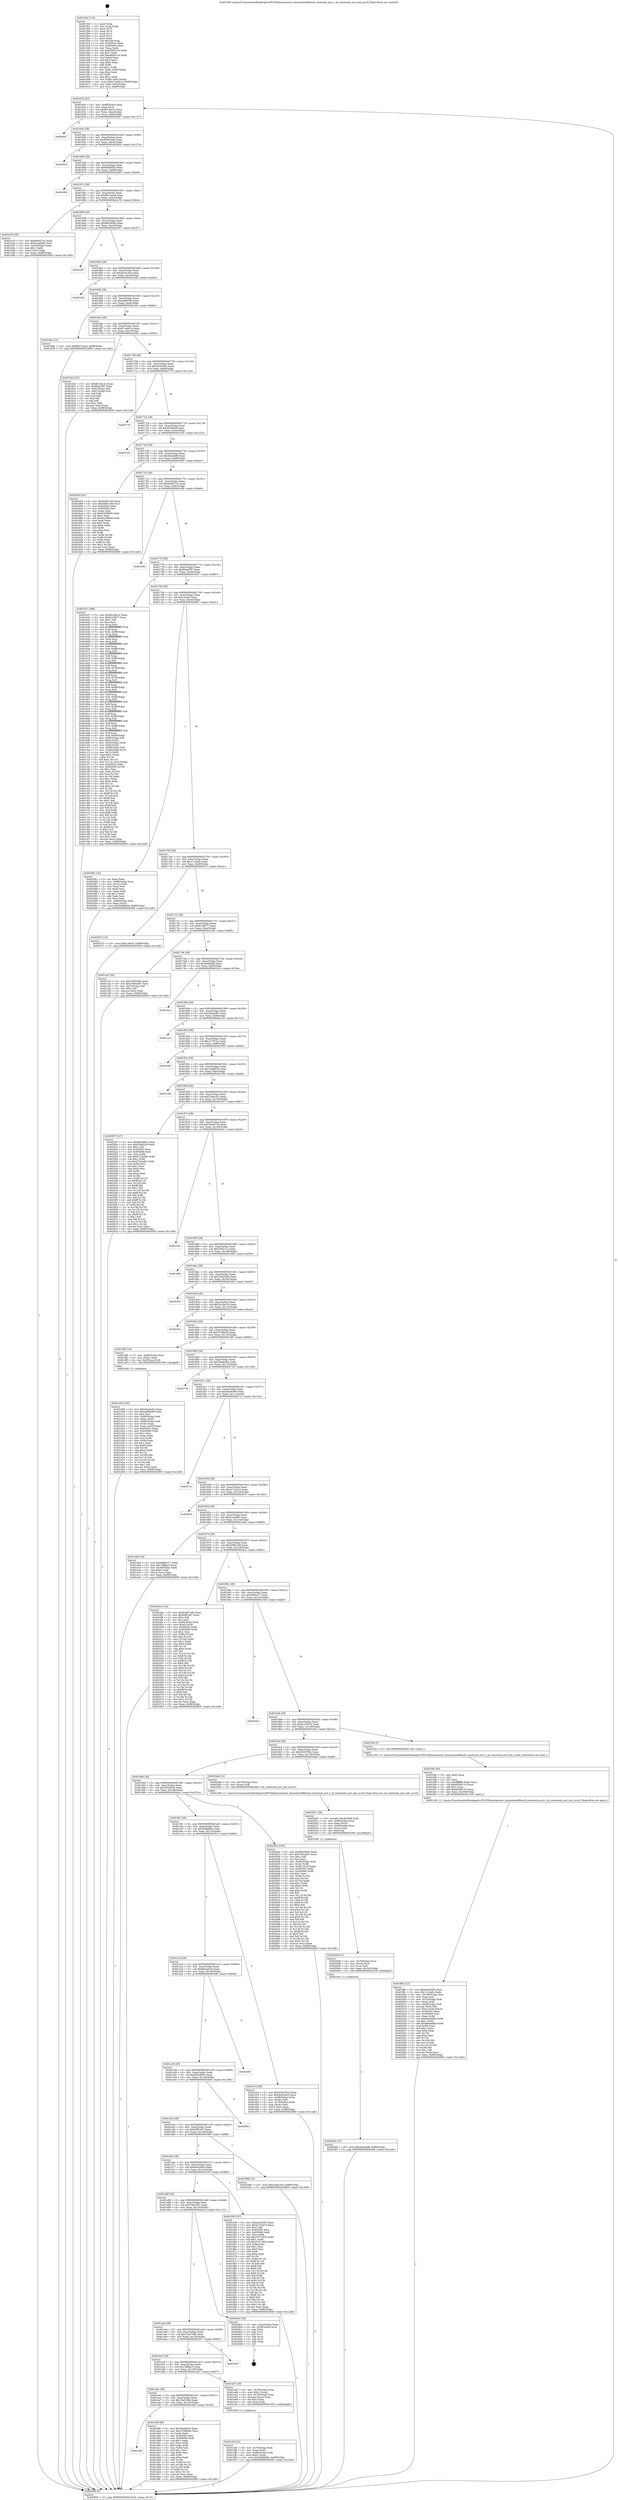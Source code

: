 digraph "0x4015b0" {
  label = "0x4015b0 (/mnt/c/Users/mathe/Desktop/tcc/POCII/binaries/extr_linuxnetnetfilternf_conntrack_acct.c_nf_conntrack_acct_init_sysctl_Final-ollvm.out::main(0))"
  labelloc = "t"
  node[shape=record]

  Entry [label="",width=0.3,height=0.3,shape=circle,fillcolor=black,style=filled]
  "0x401624" [label="{
     0x401624 [32]\l
     | [instrs]\l
     &nbsp;&nbsp;0x401624 \<+6\>: mov -0x98(%rbp),%eax\l
     &nbsp;&nbsp;0x40162a \<+2\>: mov %eax,%ecx\l
     &nbsp;&nbsp;0x40162c \<+6\>: sub $0x8019ac3c,%ecx\l
     &nbsp;&nbsp;0x401632 \<+6\>: mov %eax,-0xac(%rbp)\l
     &nbsp;&nbsp;0x401638 \<+6\>: mov %ecx,-0xb0(%rbp)\l
     &nbsp;&nbsp;0x40163e \<+6\>: je 00000000004026d7 \<main+0x1127\>\l
  }"]
  "0x4026d7" [label="{
     0x4026d7\l
  }", style=dashed]
  "0x401644" [label="{
     0x401644 [28]\l
     | [instrs]\l
     &nbsp;&nbsp;0x401644 \<+5\>: jmp 0000000000401649 \<main+0x99\>\l
     &nbsp;&nbsp;0x401649 \<+6\>: mov -0xac(%rbp),%eax\l
     &nbsp;&nbsp;0x40164f \<+5\>: sub $0x84497a40,%eax\l
     &nbsp;&nbsp;0x401654 \<+6\>: mov %eax,-0xb4(%rbp)\l
     &nbsp;&nbsp;0x40165a \<+6\>: je 0000000000402824 \<main+0x1274\>\l
  }"]
  Exit [label="",width=0.3,height=0.3,shape=circle,fillcolor=black,style=filled,peripheries=2]
  "0x402824" [label="{
     0x402824\l
  }", style=dashed]
  "0x401660" [label="{
     0x401660 [28]\l
     | [instrs]\l
     &nbsp;&nbsp;0x401660 \<+5\>: jmp 0000000000401665 \<main+0xb5\>\l
     &nbsp;&nbsp;0x401665 \<+6\>: mov -0xac(%rbp),%eax\l
     &nbsp;&nbsp;0x40166b \<+5\>: sub $0x8d0ef5b0,%eax\l
     &nbsp;&nbsp;0x401670 \<+6\>: mov %eax,-0xb8(%rbp)\l
     &nbsp;&nbsp;0x401676 \<+6\>: je 0000000000402484 \<main+0xed4\>\l
  }"]
  "0x4020e9" [label="{
     0x4020e9 [15]\l
     | [instrs]\l
     &nbsp;&nbsp;0x4020e9 \<+10\>: movl $0xe8a3edf8,-0x98(%rbp)\l
     &nbsp;&nbsp;0x4020f3 \<+5\>: jmp 0000000000402858 \<main+0x12a8\>\l
  }"]
  "0x402484" [label="{
     0x402484\l
  }", style=dashed]
  "0x40167c" [label="{
     0x40167c [28]\l
     | [instrs]\l
     &nbsp;&nbsp;0x40167c \<+5\>: jmp 0000000000401681 \<main+0xd1\>\l
     &nbsp;&nbsp;0x401681 \<+6\>: mov -0xac(%rbp),%eax\l
     &nbsp;&nbsp;0x401687 \<+5\>: sub $0x9637aead,%eax\l
     &nbsp;&nbsp;0x40168c \<+6\>: mov %eax,-0xbc(%rbp)\l
     &nbsp;&nbsp;0x401692 \<+6\>: je 0000000000401e7d \<main+0x8cd\>\l
  }"]
  "0x4020d4" [label="{
     0x4020d4 [21]\l
     | [instrs]\l
     &nbsp;&nbsp;0x4020d4 \<+4\>: mov -0x70(%rbp),%rcx\l
     &nbsp;&nbsp;0x4020d8 \<+3\>: mov (%rcx),%rcx\l
     &nbsp;&nbsp;0x4020db \<+3\>: mov %rcx,%rdi\l
     &nbsp;&nbsp;0x4020de \<+6\>: mov %eax,-0x164(%rbp)\l
     &nbsp;&nbsp;0x4020e4 \<+5\>: call 0000000000401030 \<free@plt\>\l
     | [calls]\l
     &nbsp;&nbsp;0x401030 \{1\} (unknown)\l
  }"]
  "0x401e7d" [label="{
     0x401e7d [30]\l
     | [instrs]\l
     &nbsp;&nbsp;0x401e7d \<+5\>: mov $0xeb9d37cc,%eax\l
     &nbsp;&nbsp;0x401e82 \<+5\>: mov $0x41aa64f3,%ecx\l
     &nbsp;&nbsp;0x401e87 \<+3\>: mov -0x30(%rbp),%edx\l
     &nbsp;&nbsp;0x401e8a \<+3\>: cmp $0x1,%edx\l
     &nbsp;&nbsp;0x401e8d \<+3\>: cmovl %ecx,%eax\l
     &nbsp;&nbsp;0x401e90 \<+6\>: mov %eax,-0x98(%rbp)\l
     &nbsp;&nbsp;0x401e96 \<+5\>: jmp 0000000000402858 \<main+0x12a8\>\l
  }"]
  "0x401698" [label="{
     0x401698 [28]\l
     | [instrs]\l
     &nbsp;&nbsp;0x401698 \<+5\>: jmp 000000000040169d \<main+0xed\>\l
     &nbsp;&nbsp;0x40169d \<+6\>: mov -0xac(%rbp),%eax\l
     &nbsp;&nbsp;0x4016a3 \<+5\>: sub $0x9db38d6a,%eax\l
     &nbsp;&nbsp;0x4016a8 \<+6\>: mov %eax,-0xc0(%rbp)\l
     &nbsp;&nbsp;0x4016ae \<+6\>: je 0000000000402287 \<main+0xcd7\>\l
  }"]
  "0x4020b7" [label="{
     0x4020b7 [29]\l
     | [instrs]\l
     &nbsp;&nbsp;0x4020b7 \<+10\>: movabs $0x4030d6,%rdi\l
     &nbsp;&nbsp;0x4020c1 \<+4\>: mov -0x60(%rbp),%rcx\l
     &nbsp;&nbsp;0x4020c5 \<+2\>: mov %eax,(%rcx)\l
     &nbsp;&nbsp;0x4020c7 \<+4\>: mov -0x60(%rbp),%rcx\l
     &nbsp;&nbsp;0x4020cb \<+2\>: mov (%rcx),%esi\l
     &nbsp;&nbsp;0x4020cd \<+2\>: mov $0x0,%al\l
     &nbsp;&nbsp;0x4020cf \<+5\>: call 0000000000401040 \<printf@plt\>\l
     | [calls]\l
     &nbsp;&nbsp;0x401040 \{1\} (unknown)\l
  }"]
  "0x402287" [label="{
     0x402287\l
  }", style=dashed]
  "0x4016b4" [label="{
     0x4016b4 [28]\l
     | [instrs]\l
     &nbsp;&nbsp;0x4016b4 \<+5\>: jmp 00000000004016b9 \<main+0x109\>\l
     &nbsp;&nbsp;0x4016b9 \<+6\>: mov -0xac(%rbp),%eax\l
     &nbsp;&nbsp;0x4016bf \<+5\>: sub $0xa0c41dce,%eax\l
     &nbsp;&nbsp;0x4016c4 \<+6\>: mov %eax,-0xc4(%rbp)\l
     &nbsp;&nbsp;0x4016ca \<+6\>: je 00000000004022dd \<main+0xd2d\>\l
  }"]
  "0x401ff8" [label="{
     0x401ff8 [122]\l
     | [instrs]\l
     &nbsp;&nbsp;0x401ff8 \<+5\>: mov $0xba502f50,%ecx\l
     &nbsp;&nbsp;0x401ffd \<+5\>: mov $0x1123a6c,%edx\l
     &nbsp;&nbsp;0x402002 \<+6\>: mov -0x160(%rbp),%esi\l
     &nbsp;&nbsp;0x402008 \<+3\>: imul %eax,%esi\l
     &nbsp;&nbsp;0x40200b \<+4\>: mov -0x70(%rbp),%rdi\l
     &nbsp;&nbsp;0x40200f \<+3\>: mov (%rdi),%rdi\l
     &nbsp;&nbsp;0x402012 \<+4\>: mov -0x68(%rbp),%r8\l
     &nbsp;&nbsp;0x402016 \<+3\>: movslq (%r8),%r8\l
     &nbsp;&nbsp;0x402019 \<+4\>: mov %esi,(%rdi,%r8,4)\l
     &nbsp;&nbsp;0x40201d \<+7\>: mov 0x40505c,%eax\l
     &nbsp;&nbsp;0x402024 \<+7\>: mov 0x405060,%esi\l
     &nbsp;&nbsp;0x40202b \<+3\>: mov %eax,%r9d\l
     &nbsp;&nbsp;0x40202e \<+7\>: sub $0xe9eeddbb,%r9d\l
     &nbsp;&nbsp;0x402035 \<+4\>: sub $0x1,%r9d\l
     &nbsp;&nbsp;0x402039 \<+7\>: add $0xe9eeddbb,%r9d\l
     &nbsp;&nbsp;0x402040 \<+4\>: imul %r9d,%eax\l
     &nbsp;&nbsp;0x402044 \<+3\>: and $0x1,%eax\l
     &nbsp;&nbsp;0x402047 \<+3\>: cmp $0x0,%eax\l
     &nbsp;&nbsp;0x40204a \<+4\>: sete %r10b\l
     &nbsp;&nbsp;0x40204e \<+3\>: cmp $0xa,%esi\l
     &nbsp;&nbsp;0x402051 \<+4\>: setl %r11b\l
     &nbsp;&nbsp;0x402055 \<+3\>: mov %r10b,%bl\l
     &nbsp;&nbsp;0x402058 \<+3\>: and %r11b,%bl\l
     &nbsp;&nbsp;0x40205b \<+3\>: xor %r11b,%r10b\l
     &nbsp;&nbsp;0x40205e \<+3\>: or %r10b,%bl\l
     &nbsp;&nbsp;0x402061 \<+3\>: test $0x1,%bl\l
     &nbsp;&nbsp;0x402064 \<+3\>: cmovne %edx,%ecx\l
     &nbsp;&nbsp;0x402067 \<+6\>: mov %ecx,-0x98(%rbp)\l
     &nbsp;&nbsp;0x40206d \<+5\>: jmp 0000000000402858 \<main+0x12a8\>\l
  }"]
  "0x4022dd" [label="{
     0x4022dd\l
  }", style=dashed]
  "0x4016d0" [label="{
     0x4016d0 [28]\l
     | [instrs]\l
     &nbsp;&nbsp;0x4016d0 \<+5\>: jmp 00000000004016d5 \<main+0x125\>\l
     &nbsp;&nbsp;0x4016d5 \<+6\>: mov -0xac(%rbp),%eax\l
     &nbsp;&nbsp;0x4016db \<+5\>: sub $0xad8f43f0,%eax\l
     &nbsp;&nbsp;0x4016e0 \<+6\>: mov %eax,-0xc8(%rbp)\l
     &nbsp;&nbsp;0x4016e6 \<+6\>: je 0000000000401e6e \<main+0x8be\>\l
  }"]
  "0x401fd0" [label="{
     0x401fd0 [40]\l
     | [instrs]\l
     &nbsp;&nbsp;0x401fd0 \<+5\>: mov $0x2,%ecx\l
     &nbsp;&nbsp;0x401fd5 \<+1\>: cltd\l
     &nbsp;&nbsp;0x401fd6 \<+2\>: idiv %ecx\l
     &nbsp;&nbsp;0x401fd8 \<+6\>: imul $0xfffffffe,%edx,%ecx\l
     &nbsp;&nbsp;0x401fde \<+6\>: sub $0x68280133,%ecx\l
     &nbsp;&nbsp;0x401fe4 \<+3\>: add $0x1,%ecx\l
     &nbsp;&nbsp;0x401fe7 \<+6\>: add $0x68280133,%ecx\l
     &nbsp;&nbsp;0x401fed \<+6\>: mov %ecx,-0x160(%rbp)\l
     &nbsp;&nbsp;0x401ff3 \<+5\>: call 0000000000401160 \<next_i\>\l
     | [calls]\l
     &nbsp;&nbsp;0x401160 \{1\} (/mnt/c/Users/mathe/Desktop/tcc/POCII/binaries/extr_linuxnetnetfilternf_conntrack_acct.c_nf_conntrack_acct_init_sysctl_Final-ollvm.out::next_i)\l
  }"]
  "0x401e6e" [label="{
     0x401e6e [15]\l
     | [instrs]\l
     &nbsp;&nbsp;0x401e6e \<+10\>: movl $0x9637aead,-0x98(%rbp)\l
     &nbsp;&nbsp;0x401e78 \<+5\>: jmp 0000000000402858 \<main+0x12a8\>\l
  }"]
  "0x4016ec" [label="{
     0x4016ec [28]\l
     | [instrs]\l
     &nbsp;&nbsp;0x4016ec \<+5\>: jmp 00000000004016f1 \<main+0x141\>\l
     &nbsp;&nbsp;0x4016f1 \<+6\>: mov -0xac(%rbp),%eax\l
     &nbsp;&nbsp;0x4016f7 \<+5\>: sub $0xb7ca841a,%eax\l
     &nbsp;&nbsp;0x4016fc \<+6\>: mov %eax,-0xcc(%rbp)\l
     &nbsp;&nbsp;0x401702 \<+6\>: je 0000000000401b02 \<main+0x552\>\l
  }"]
  "0x401ef4" [label="{
     0x401ef4 [32]\l
     | [instrs]\l
     &nbsp;&nbsp;0x401ef4 \<+4\>: mov -0x70(%rbp),%rdi\l
     &nbsp;&nbsp;0x401ef8 \<+3\>: mov %rax,(%rdi)\l
     &nbsp;&nbsp;0x401efb \<+4\>: mov -0x68(%rbp),%rax\l
     &nbsp;&nbsp;0x401eff \<+6\>: movl $0x0,(%rax)\l
     &nbsp;&nbsp;0x401f05 \<+10\>: movl $0x5b6fd66a,-0x98(%rbp)\l
     &nbsp;&nbsp;0x401f0f \<+5\>: jmp 0000000000402858 \<main+0x12a8\>\l
  }"]
  "0x401b02" [label="{
     0x401b02 [53]\l
     | [instrs]\l
     &nbsp;&nbsp;0x401b02 \<+5\>: mov $0x8019ac3c,%eax\l
     &nbsp;&nbsp;0x401b07 \<+5\>: mov $0xf0ae2f97,%ecx\l
     &nbsp;&nbsp;0x401b0c \<+6\>: mov -0x92(%rbp),%dl\l
     &nbsp;&nbsp;0x401b12 \<+7\>: mov -0x91(%rbp),%sil\l
     &nbsp;&nbsp;0x401b19 \<+3\>: mov %dl,%dil\l
     &nbsp;&nbsp;0x401b1c \<+3\>: and %sil,%dil\l
     &nbsp;&nbsp;0x401b1f \<+3\>: xor %sil,%dl\l
     &nbsp;&nbsp;0x401b22 \<+3\>: or %dl,%dil\l
     &nbsp;&nbsp;0x401b25 \<+4\>: test $0x1,%dil\l
     &nbsp;&nbsp;0x401b29 \<+3\>: cmovne %ecx,%eax\l
     &nbsp;&nbsp;0x401b2c \<+6\>: mov %eax,-0x98(%rbp)\l
     &nbsp;&nbsp;0x401b32 \<+5\>: jmp 0000000000402858 \<main+0x12a8\>\l
  }"]
  "0x401708" [label="{
     0x401708 [28]\l
     | [instrs]\l
     &nbsp;&nbsp;0x401708 \<+5\>: jmp 000000000040170d \<main+0x15d\>\l
     &nbsp;&nbsp;0x40170d \<+6\>: mov -0xac(%rbp),%eax\l
     &nbsp;&nbsp;0x401713 \<+5\>: sub $0xba502f50,%eax\l
     &nbsp;&nbsp;0x401718 \<+6\>: mov %eax,-0xd0(%rbp)\l
     &nbsp;&nbsp;0x40171e \<+6\>: je 0000000000402770 \<main+0x11c0\>\l
  }"]
  "0x402858" [label="{
     0x402858 [5]\l
     | [instrs]\l
     &nbsp;&nbsp;0x402858 \<+5\>: jmp 0000000000401624 \<main+0x74\>\l
  }"]
  "0x4015b0" [label="{
     0x4015b0 [116]\l
     | [instrs]\l
     &nbsp;&nbsp;0x4015b0 \<+1\>: push %rbp\l
     &nbsp;&nbsp;0x4015b1 \<+3\>: mov %rsp,%rbp\l
     &nbsp;&nbsp;0x4015b4 \<+2\>: push %r15\l
     &nbsp;&nbsp;0x4015b6 \<+2\>: push %r14\l
     &nbsp;&nbsp;0x4015b8 \<+2\>: push %r13\l
     &nbsp;&nbsp;0x4015ba \<+2\>: push %r12\l
     &nbsp;&nbsp;0x4015bc \<+1\>: push %rbx\l
     &nbsp;&nbsp;0x4015bd \<+7\>: sub $0x168,%rsp\l
     &nbsp;&nbsp;0x4015c4 \<+7\>: mov 0x40505c,%eax\l
     &nbsp;&nbsp;0x4015cb \<+7\>: mov 0x405060,%ecx\l
     &nbsp;&nbsp;0x4015d2 \<+2\>: mov %eax,%edx\l
     &nbsp;&nbsp;0x4015d4 \<+6\>: sub $0xe85bc1c0,%edx\l
     &nbsp;&nbsp;0x4015da \<+3\>: sub $0x1,%edx\l
     &nbsp;&nbsp;0x4015dd \<+6\>: add $0xe85bc1c0,%edx\l
     &nbsp;&nbsp;0x4015e3 \<+3\>: imul %edx,%eax\l
     &nbsp;&nbsp;0x4015e6 \<+3\>: and $0x1,%eax\l
     &nbsp;&nbsp;0x4015e9 \<+3\>: cmp $0x0,%eax\l
     &nbsp;&nbsp;0x4015ec \<+4\>: sete %r8b\l
     &nbsp;&nbsp;0x4015f0 \<+4\>: and $0x1,%r8b\l
     &nbsp;&nbsp;0x4015f4 \<+7\>: mov %r8b,-0x92(%rbp)\l
     &nbsp;&nbsp;0x4015fb \<+3\>: cmp $0xa,%ecx\l
     &nbsp;&nbsp;0x4015fe \<+4\>: setl %r8b\l
     &nbsp;&nbsp;0x401602 \<+4\>: and $0x1,%r8b\l
     &nbsp;&nbsp;0x401606 \<+7\>: mov %r8b,-0x91(%rbp)\l
     &nbsp;&nbsp;0x40160d \<+10\>: movl $0xb7ca841a,-0x98(%rbp)\l
     &nbsp;&nbsp;0x401617 \<+6\>: mov %edi,-0x9c(%rbp)\l
     &nbsp;&nbsp;0x40161d \<+7\>: mov %rsi,-0xa8(%rbp)\l
  }"]
  "0x401e08" [label="{
     0x401e08 [102]\l
     | [instrs]\l
     &nbsp;&nbsp;0x401e08 \<+5\>: mov $0x3baeb2bc,%ecx\l
     &nbsp;&nbsp;0x401e0d \<+5\>: mov $0xad8f43f0,%edx\l
     &nbsp;&nbsp;0x401e12 \<+2\>: xor %esi,%esi\l
     &nbsp;&nbsp;0x401e14 \<+4\>: mov -0x80(%rbp),%rdi\l
     &nbsp;&nbsp;0x401e18 \<+2\>: mov %eax,(%rdi)\l
     &nbsp;&nbsp;0x401e1a \<+4\>: mov -0x80(%rbp),%rdi\l
     &nbsp;&nbsp;0x401e1e \<+2\>: mov (%rdi),%eax\l
     &nbsp;&nbsp;0x401e20 \<+3\>: mov %eax,-0x30(%rbp)\l
     &nbsp;&nbsp;0x401e23 \<+7\>: mov 0x40505c,%eax\l
     &nbsp;&nbsp;0x401e2a \<+8\>: mov 0x405060,%r8d\l
     &nbsp;&nbsp;0x401e32 \<+3\>: sub $0x1,%esi\l
     &nbsp;&nbsp;0x401e35 \<+3\>: mov %eax,%r9d\l
     &nbsp;&nbsp;0x401e38 \<+3\>: add %esi,%r9d\l
     &nbsp;&nbsp;0x401e3b \<+4\>: imul %r9d,%eax\l
     &nbsp;&nbsp;0x401e3f \<+3\>: and $0x1,%eax\l
     &nbsp;&nbsp;0x401e42 \<+3\>: cmp $0x0,%eax\l
     &nbsp;&nbsp;0x401e45 \<+4\>: sete %r10b\l
     &nbsp;&nbsp;0x401e49 \<+4\>: cmp $0xa,%r8d\l
     &nbsp;&nbsp;0x401e4d \<+4\>: setl %r11b\l
     &nbsp;&nbsp;0x401e51 \<+3\>: mov %r10b,%bl\l
     &nbsp;&nbsp;0x401e54 \<+3\>: and %r11b,%bl\l
     &nbsp;&nbsp;0x401e57 \<+3\>: xor %r11b,%r10b\l
     &nbsp;&nbsp;0x401e5a \<+3\>: or %r10b,%bl\l
     &nbsp;&nbsp;0x401e5d \<+3\>: test $0x1,%bl\l
     &nbsp;&nbsp;0x401e60 \<+3\>: cmovne %edx,%ecx\l
     &nbsp;&nbsp;0x401e63 \<+6\>: mov %ecx,-0x98(%rbp)\l
     &nbsp;&nbsp;0x401e69 \<+5\>: jmp 0000000000402858 \<main+0x12a8\>\l
  }"]
  "0x402770" [label="{
     0x402770\l
  }", style=dashed]
  "0x401724" [label="{
     0x401724 [28]\l
     | [instrs]\l
     &nbsp;&nbsp;0x401724 \<+5\>: jmp 0000000000401729 \<main+0x179\>\l
     &nbsp;&nbsp;0x401729 \<+6\>: mov -0xac(%rbp),%eax\l
     &nbsp;&nbsp;0x40172f \<+5\>: sub $0xd20f4a0f,%eax\l
     &nbsp;&nbsp;0x401734 \<+6\>: mov %eax,-0xd4(%rbp)\l
     &nbsp;&nbsp;0x40173a \<+6\>: je 00000000004027d3 \<main+0x1223\>\l
  }"]
  "0x401af8" [label="{
     0x401af8\l
  }", style=dashed]
  "0x4027d3" [label="{
     0x4027d3\l
  }", style=dashed]
  "0x401740" [label="{
     0x401740 [28]\l
     | [instrs]\l
     &nbsp;&nbsp;0x401740 \<+5\>: jmp 0000000000401745 \<main+0x195\>\l
     &nbsp;&nbsp;0x401745 \<+6\>: mov -0xac(%rbp),%eax\l
     &nbsp;&nbsp;0x40174b \<+5\>: sub $0xe8a3edf8,%eax\l
     &nbsp;&nbsp;0x401750 \<+6\>: mov %eax,-0xd8(%rbp)\l
     &nbsp;&nbsp;0x401756 \<+6\>: je 0000000000402493 \<main+0xee3\>\l
  }"]
  "0x401d9f" [label="{
     0x401d9f [86]\l
     | [instrs]\l
     &nbsp;&nbsp;0x401d9f \<+5\>: mov $0x3baeb2bc,%eax\l
     &nbsp;&nbsp;0x401da4 \<+5\>: mov $0x37298ce6,%ecx\l
     &nbsp;&nbsp;0x401da9 \<+2\>: xor %edx,%edx\l
     &nbsp;&nbsp;0x401dab \<+7\>: mov 0x40505c,%esi\l
     &nbsp;&nbsp;0x401db2 \<+7\>: mov 0x405060,%edi\l
     &nbsp;&nbsp;0x401db9 \<+3\>: sub $0x1,%edx\l
     &nbsp;&nbsp;0x401dbc \<+3\>: mov %esi,%r8d\l
     &nbsp;&nbsp;0x401dbf \<+3\>: add %edx,%r8d\l
     &nbsp;&nbsp;0x401dc2 \<+4\>: imul %r8d,%esi\l
     &nbsp;&nbsp;0x401dc6 \<+3\>: and $0x1,%esi\l
     &nbsp;&nbsp;0x401dc9 \<+3\>: cmp $0x0,%esi\l
     &nbsp;&nbsp;0x401dcc \<+4\>: sete %r9b\l
     &nbsp;&nbsp;0x401dd0 \<+3\>: cmp $0xa,%edi\l
     &nbsp;&nbsp;0x401dd3 \<+4\>: setl %r10b\l
     &nbsp;&nbsp;0x401dd7 \<+3\>: mov %r9b,%r11b\l
     &nbsp;&nbsp;0x401dda \<+3\>: and %r10b,%r11b\l
     &nbsp;&nbsp;0x401ddd \<+3\>: xor %r10b,%r9b\l
     &nbsp;&nbsp;0x401de0 \<+3\>: or %r9b,%r11b\l
     &nbsp;&nbsp;0x401de3 \<+4\>: test $0x1,%r11b\l
     &nbsp;&nbsp;0x401de7 \<+3\>: cmovne %ecx,%eax\l
     &nbsp;&nbsp;0x401dea \<+6\>: mov %eax,-0x98(%rbp)\l
     &nbsp;&nbsp;0x401df0 \<+5\>: jmp 0000000000402858 \<main+0x12a8\>\l
  }"]
  "0x402493" [label="{
     0x402493 [91]\l
     | [instrs]\l
     &nbsp;&nbsp;0x402493 \<+5\>: mov $0x84497a40,%eax\l
     &nbsp;&nbsp;0x402498 \<+5\>: mov $0x45f82184,%ecx\l
     &nbsp;&nbsp;0x40249d \<+7\>: mov 0x40505c,%edx\l
     &nbsp;&nbsp;0x4024a4 \<+7\>: mov 0x405060,%esi\l
     &nbsp;&nbsp;0x4024ab \<+2\>: mov %edx,%edi\l
     &nbsp;&nbsp;0x4024ad \<+6\>: sub $0x82290846,%edi\l
     &nbsp;&nbsp;0x4024b3 \<+3\>: sub $0x1,%edi\l
     &nbsp;&nbsp;0x4024b6 \<+6\>: add $0x82290846,%edi\l
     &nbsp;&nbsp;0x4024bc \<+3\>: imul %edi,%edx\l
     &nbsp;&nbsp;0x4024bf \<+3\>: and $0x1,%edx\l
     &nbsp;&nbsp;0x4024c2 \<+3\>: cmp $0x0,%edx\l
     &nbsp;&nbsp;0x4024c5 \<+4\>: sete %r8b\l
     &nbsp;&nbsp;0x4024c9 \<+3\>: cmp $0xa,%esi\l
     &nbsp;&nbsp;0x4024cc \<+4\>: setl %r9b\l
     &nbsp;&nbsp;0x4024d0 \<+3\>: mov %r8b,%r10b\l
     &nbsp;&nbsp;0x4024d3 \<+3\>: and %r9b,%r10b\l
     &nbsp;&nbsp;0x4024d6 \<+3\>: xor %r9b,%r8b\l
     &nbsp;&nbsp;0x4024d9 \<+3\>: or %r8b,%r10b\l
     &nbsp;&nbsp;0x4024dc \<+4\>: test $0x1,%r10b\l
     &nbsp;&nbsp;0x4024e0 \<+3\>: cmovne %ecx,%eax\l
     &nbsp;&nbsp;0x4024e3 \<+6\>: mov %eax,-0x98(%rbp)\l
     &nbsp;&nbsp;0x4024e9 \<+5\>: jmp 0000000000402858 \<main+0x12a8\>\l
  }"]
  "0x40175c" [label="{
     0x40175c [28]\l
     | [instrs]\l
     &nbsp;&nbsp;0x40175c \<+5\>: jmp 0000000000401761 \<main+0x1b1\>\l
     &nbsp;&nbsp;0x401761 \<+6\>: mov -0xac(%rbp),%eax\l
     &nbsp;&nbsp;0x401767 \<+5\>: sub $0xeb9d37cc,%eax\l
     &nbsp;&nbsp;0x40176c \<+6\>: mov %eax,-0xdc(%rbp)\l
     &nbsp;&nbsp;0x401772 \<+6\>: je 0000000000401e9b \<main+0x8eb\>\l
  }"]
  "0x401adc" [label="{
     0x401adc [28]\l
     | [instrs]\l
     &nbsp;&nbsp;0x401adc \<+5\>: jmp 0000000000401ae1 \<main+0x531\>\l
     &nbsp;&nbsp;0x401ae1 \<+6\>: mov -0xac(%rbp),%eax\l
     &nbsp;&nbsp;0x401ae7 \<+5\>: sub $0x7bef166e,%eax\l
     &nbsp;&nbsp;0x401aec \<+6\>: mov %eax,-0x15c(%rbp)\l
     &nbsp;&nbsp;0x401af2 \<+6\>: je 0000000000401d9f \<main+0x7ef\>\l
  }"]
  "0x401e9b" [label="{
     0x401e9b\l
  }", style=dashed]
  "0x401778" [label="{
     0x401778 [28]\l
     | [instrs]\l
     &nbsp;&nbsp;0x401778 \<+5\>: jmp 000000000040177d \<main+0x1cd\>\l
     &nbsp;&nbsp;0x40177d \<+6\>: mov -0xac(%rbp),%eax\l
     &nbsp;&nbsp;0x401783 \<+5\>: sub $0xf0ae2f97,%eax\l
     &nbsp;&nbsp;0x401788 \<+6\>: mov %eax,-0xe0(%rbp)\l
     &nbsp;&nbsp;0x40178e \<+6\>: je 0000000000401b37 \<main+0x587\>\l
  }"]
  "0x401ed7" [label="{
     0x401ed7 [29]\l
     | [instrs]\l
     &nbsp;&nbsp;0x401ed7 \<+4\>: mov -0x78(%rbp),%rax\l
     &nbsp;&nbsp;0x401edb \<+6\>: movl $0x1,(%rax)\l
     &nbsp;&nbsp;0x401ee1 \<+4\>: mov -0x78(%rbp),%rax\l
     &nbsp;&nbsp;0x401ee5 \<+3\>: movslq (%rax),%rax\l
     &nbsp;&nbsp;0x401ee8 \<+4\>: shl $0x2,%rax\l
     &nbsp;&nbsp;0x401eec \<+3\>: mov %rax,%rdi\l
     &nbsp;&nbsp;0x401eef \<+5\>: call 0000000000401050 \<malloc@plt\>\l
     | [calls]\l
     &nbsp;&nbsp;0x401050 \{1\} (unknown)\l
  }"]
  "0x401b37" [label="{
     0x401b37 [366]\l
     | [instrs]\l
     &nbsp;&nbsp;0x401b37 \<+5\>: mov $0x8019ac3c,%eax\l
     &nbsp;&nbsp;0x401b3c \<+5\>: mov $0x8130677,%ecx\l
     &nbsp;&nbsp;0x401b41 \<+2\>: mov $0x1,%dl\l
     &nbsp;&nbsp;0x401b43 \<+2\>: xor %esi,%esi\l
     &nbsp;&nbsp;0x401b45 \<+3\>: mov %rsp,%rdi\l
     &nbsp;&nbsp;0x401b48 \<+4\>: add $0xfffffffffffffff0,%rdi\l
     &nbsp;&nbsp;0x401b4c \<+3\>: mov %rdi,%rsp\l
     &nbsp;&nbsp;0x401b4f \<+7\>: mov %rdi,-0x90(%rbp)\l
     &nbsp;&nbsp;0x401b56 \<+3\>: mov %rsp,%rdi\l
     &nbsp;&nbsp;0x401b59 \<+4\>: add $0xfffffffffffffff0,%rdi\l
     &nbsp;&nbsp;0x401b5d \<+3\>: mov %rdi,%rsp\l
     &nbsp;&nbsp;0x401b60 \<+3\>: mov %rsp,%r8\l
     &nbsp;&nbsp;0x401b63 \<+4\>: add $0xfffffffffffffff0,%r8\l
     &nbsp;&nbsp;0x401b67 \<+3\>: mov %r8,%rsp\l
     &nbsp;&nbsp;0x401b6a \<+7\>: mov %r8,-0x88(%rbp)\l
     &nbsp;&nbsp;0x401b71 \<+3\>: mov %rsp,%r8\l
     &nbsp;&nbsp;0x401b74 \<+4\>: add $0xfffffffffffffff0,%r8\l
     &nbsp;&nbsp;0x401b78 \<+3\>: mov %r8,%rsp\l
     &nbsp;&nbsp;0x401b7b \<+4\>: mov %r8,-0x80(%rbp)\l
     &nbsp;&nbsp;0x401b7f \<+3\>: mov %rsp,%r8\l
     &nbsp;&nbsp;0x401b82 \<+4\>: add $0xfffffffffffffff0,%r8\l
     &nbsp;&nbsp;0x401b86 \<+3\>: mov %r8,%rsp\l
     &nbsp;&nbsp;0x401b89 \<+4\>: mov %r8,-0x78(%rbp)\l
     &nbsp;&nbsp;0x401b8d \<+3\>: mov %rsp,%r8\l
     &nbsp;&nbsp;0x401b90 \<+4\>: add $0xfffffffffffffff0,%r8\l
     &nbsp;&nbsp;0x401b94 \<+3\>: mov %r8,%rsp\l
     &nbsp;&nbsp;0x401b97 \<+4\>: mov %r8,-0x70(%rbp)\l
     &nbsp;&nbsp;0x401b9b \<+3\>: mov %rsp,%r8\l
     &nbsp;&nbsp;0x401b9e \<+4\>: add $0xfffffffffffffff0,%r8\l
     &nbsp;&nbsp;0x401ba2 \<+3\>: mov %r8,%rsp\l
     &nbsp;&nbsp;0x401ba5 \<+4\>: mov %r8,-0x68(%rbp)\l
     &nbsp;&nbsp;0x401ba9 \<+3\>: mov %rsp,%r8\l
     &nbsp;&nbsp;0x401bac \<+4\>: add $0xfffffffffffffff0,%r8\l
     &nbsp;&nbsp;0x401bb0 \<+3\>: mov %r8,%rsp\l
     &nbsp;&nbsp;0x401bb3 \<+4\>: mov %r8,-0x60(%rbp)\l
     &nbsp;&nbsp;0x401bb7 \<+3\>: mov %rsp,%r8\l
     &nbsp;&nbsp;0x401bba \<+4\>: add $0xfffffffffffffff0,%r8\l
     &nbsp;&nbsp;0x401bbe \<+3\>: mov %r8,%rsp\l
     &nbsp;&nbsp;0x401bc1 \<+4\>: mov %r8,-0x58(%rbp)\l
     &nbsp;&nbsp;0x401bc5 \<+3\>: mov %rsp,%r8\l
     &nbsp;&nbsp;0x401bc8 \<+4\>: add $0xfffffffffffffff0,%r8\l
     &nbsp;&nbsp;0x401bcc \<+3\>: mov %r8,%rsp\l
     &nbsp;&nbsp;0x401bcf \<+4\>: mov %r8,-0x50(%rbp)\l
     &nbsp;&nbsp;0x401bd3 \<+3\>: mov %rsp,%r8\l
     &nbsp;&nbsp;0x401bd6 \<+4\>: add $0xfffffffffffffff0,%r8\l
     &nbsp;&nbsp;0x401bda \<+3\>: mov %r8,%rsp\l
     &nbsp;&nbsp;0x401bdd \<+4\>: mov %r8,-0x48(%rbp)\l
     &nbsp;&nbsp;0x401be1 \<+3\>: mov %rsp,%r8\l
     &nbsp;&nbsp;0x401be4 \<+4\>: add $0xfffffffffffffff0,%r8\l
     &nbsp;&nbsp;0x401be8 \<+3\>: mov %r8,%rsp\l
     &nbsp;&nbsp;0x401beb \<+4\>: mov %r8,-0x40(%rbp)\l
     &nbsp;&nbsp;0x401bef \<+7\>: mov -0x90(%rbp),%r8\l
     &nbsp;&nbsp;0x401bf6 \<+7\>: movl $0x0,(%r8)\l
     &nbsp;&nbsp;0x401bfd \<+7\>: mov -0x9c(%rbp),%r9d\l
     &nbsp;&nbsp;0x401c04 \<+3\>: mov %r9d,(%rdi)\l
     &nbsp;&nbsp;0x401c07 \<+7\>: mov -0x88(%rbp),%r8\l
     &nbsp;&nbsp;0x401c0e \<+7\>: mov -0xa8(%rbp),%r10\l
     &nbsp;&nbsp;0x401c15 \<+3\>: mov %r10,(%r8)\l
     &nbsp;&nbsp;0x401c18 \<+3\>: cmpl $0x2,(%rdi)\l
     &nbsp;&nbsp;0x401c1b \<+4\>: setne %r11b\l
     &nbsp;&nbsp;0x401c1f \<+4\>: and $0x1,%r11b\l
     &nbsp;&nbsp;0x401c23 \<+4\>: mov %r11b,-0x31(%rbp)\l
     &nbsp;&nbsp;0x401c27 \<+7\>: mov 0x40505c,%ebx\l
     &nbsp;&nbsp;0x401c2e \<+8\>: mov 0x405060,%r14d\l
     &nbsp;&nbsp;0x401c36 \<+3\>: sub $0x1,%esi\l
     &nbsp;&nbsp;0x401c39 \<+3\>: mov %ebx,%r15d\l
     &nbsp;&nbsp;0x401c3c \<+3\>: add %esi,%r15d\l
     &nbsp;&nbsp;0x401c3f \<+4\>: imul %r15d,%ebx\l
     &nbsp;&nbsp;0x401c43 \<+3\>: and $0x1,%ebx\l
     &nbsp;&nbsp;0x401c46 \<+3\>: cmp $0x0,%ebx\l
     &nbsp;&nbsp;0x401c49 \<+4\>: sete %r11b\l
     &nbsp;&nbsp;0x401c4d \<+4\>: cmp $0xa,%r14d\l
     &nbsp;&nbsp;0x401c51 \<+4\>: setl %r12b\l
     &nbsp;&nbsp;0x401c55 \<+3\>: mov %r11b,%r13b\l
     &nbsp;&nbsp;0x401c58 \<+4\>: xor $0xff,%r13b\l
     &nbsp;&nbsp;0x401c5c \<+3\>: mov %r12b,%sil\l
     &nbsp;&nbsp;0x401c5f \<+4\>: xor $0xff,%sil\l
     &nbsp;&nbsp;0x401c63 \<+3\>: xor $0x1,%dl\l
     &nbsp;&nbsp;0x401c66 \<+3\>: mov %r13b,%dil\l
     &nbsp;&nbsp;0x401c69 \<+4\>: and $0xff,%dil\l
     &nbsp;&nbsp;0x401c6d \<+3\>: and %dl,%r11b\l
     &nbsp;&nbsp;0x401c70 \<+3\>: mov %sil,%r8b\l
     &nbsp;&nbsp;0x401c73 \<+4\>: and $0xff,%r8b\l
     &nbsp;&nbsp;0x401c77 \<+3\>: and %dl,%r12b\l
     &nbsp;&nbsp;0x401c7a \<+3\>: or %r11b,%dil\l
     &nbsp;&nbsp;0x401c7d \<+3\>: or %r12b,%r8b\l
     &nbsp;&nbsp;0x401c80 \<+3\>: xor %r8b,%dil\l
     &nbsp;&nbsp;0x401c83 \<+3\>: or %sil,%r13b\l
     &nbsp;&nbsp;0x401c86 \<+4\>: xor $0xff,%r13b\l
     &nbsp;&nbsp;0x401c8a \<+3\>: or $0x1,%dl\l
     &nbsp;&nbsp;0x401c8d \<+3\>: and %dl,%r13b\l
     &nbsp;&nbsp;0x401c90 \<+3\>: or %r13b,%dil\l
     &nbsp;&nbsp;0x401c93 \<+4\>: test $0x1,%dil\l
     &nbsp;&nbsp;0x401c97 \<+3\>: cmovne %ecx,%eax\l
     &nbsp;&nbsp;0x401c9a \<+6\>: mov %eax,-0x98(%rbp)\l
     &nbsp;&nbsp;0x401ca0 \<+5\>: jmp 0000000000402858 \<main+0x12a8\>\l
  }"]
  "0x401794" [label="{
     0x401794 [28]\l
     | [instrs]\l
     &nbsp;&nbsp;0x401794 \<+5\>: jmp 0000000000401799 \<main+0x1e9\>\l
     &nbsp;&nbsp;0x401799 \<+6\>: mov -0xac(%rbp),%eax\l
     &nbsp;&nbsp;0x40179f \<+5\>: sub $0xc19ac0,%eax\l
     &nbsp;&nbsp;0x4017a4 \<+6\>: mov %eax,-0xe4(%rbp)\l
     &nbsp;&nbsp;0x4017aa \<+6\>: je 0000000000402081 \<main+0xad1\>\l
  }"]
  "0x401ac0" [label="{
     0x401ac0 [28]\l
     | [instrs]\l
     &nbsp;&nbsp;0x401ac0 \<+5\>: jmp 0000000000401ac5 \<main+0x515\>\l
     &nbsp;&nbsp;0x401ac5 \<+6\>: mov -0xac(%rbp),%eax\l
     &nbsp;&nbsp;0x401acb \<+5\>: sub $0x7affbac3,%eax\l
     &nbsp;&nbsp;0x401ad0 \<+6\>: mov %eax,-0x158(%rbp)\l
     &nbsp;&nbsp;0x401ad6 \<+6\>: je 0000000000401ed7 \<main+0x927\>\l
  }"]
  "0x402307" [label="{
     0x402307\l
  }", style=dashed]
  "0x402081" [label="{
     0x402081 [42]\l
     | [instrs]\l
     &nbsp;&nbsp;0x402081 \<+2\>: xor %eax,%eax\l
     &nbsp;&nbsp;0x402083 \<+4\>: mov -0x68(%rbp),%rcx\l
     &nbsp;&nbsp;0x402087 \<+2\>: mov (%rcx),%edx\l
     &nbsp;&nbsp;0x402089 \<+2\>: mov %eax,%esi\l
     &nbsp;&nbsp;0x40208b \<+2\>: sub %edx,%esi\l
     &nbsp;&nbsp;0x40208d \<+2\>: mov %eax,%edx\l
     &nbsp;&nbsp;0x40208f \<+3\>: sub $0x1,%edx\l
     &nbsp;&nbsp;0x402092 \<+2\>: add %edx,%esi\l
     &nbsp;&nbsp;0x402094 \<+2\>: sub %esi,%eax\l
     &nbsp;&nbsp;0x402096 \<+4\>: mov -0x68(%rbp),%rcx\l
     &nbsp;&nbsp;0x40209a \<+2\>: mov %eax,(%rcx)\l
     &nbsp;&nbsp;0x40209c \<+10\>: movl $0x5b6fd66a,-0x98(%rbp)\l
     &nbsp;&nbsp;0x4020a6 \<+5\>: jmp 0000000000402858 \<main+0x12a8\>\l
  }"]
  "0x4017b0" [label="{
     0x4017b0 [28]\l
     | [instrs]\l
     &nbsp;&nbsp;0x4017b0 \<+5\>: jmp 00000000004017b5 \<main+0x205\>\l
     &nbsp;&nbsp;0x4017b5 \<+6\>: mov -0xac(%rbp),%eax\l
     &nbsp;&nbsp;0x4017bb \<+5\>: sub $0x1123a6c,%eax\l
     &nbsp;&nbsp;0x4017c0 \<+6\>: mov %eax,-0xe8(%rbp)\l
     &nbsp;&nbsp;0x4017c6 \<+6\>: je 0000000000402072 \<main+0xac2\>\l
  }"]
  "0x401aa4" [label="{
     0x401aa4 [28]\l
     | [instrs]\l
     &nbsp;&nbsp;0x401aa4 \<+5\>: jmp 0000000000401aa9 \<main+0x4f9\>\l
     &nbsp;&nbsp;0x401aa9 \<+6\>: mov -0xac(%rbp),%eax\l
     &nbsp;&nbsp;0x401aaf \<+5\>: sub $0x7ae37e93,%eax\l
     &nbsp;&nbsp;0x401ab4 \<+6\>: mov %eax,-0x154(%rbp)\l
     &nbsp;&nbsp;0x401aba \<+6\>: je 0000000000402307 \<main+0xd57\>\l
  }"]
  "0x402072" [label="{
     0x402072 [15]\l
     | [instrs]\l
     &nbsp;&nbsp;0x402072 \<+10\>: movl $0xc19ac0,-0x98(%rbp)\l
     &nbsp;&nbsp;0x40207c \<+5\>: jmp 0000000000402858 \<main+0x12a8\>\l
  }"]
  "0x4017cc" [label="{
     0x4017cc [28]\l
     | [instrs]\l
     &nbsp;&nbsp;0x4017cc \<+5\>: jmp 00000000004017d1 \<main+0x221\>\l
     &nbsp;&nbsp;0x4017d1 \<+6\>: mov -0xac(%rbp),%eax\l
     &nbsp;&nbsp;0x4017d7 \<+5\>: sub $0x8130677,%eax\l
     &nbsp;&nbsp;0x4017dc \<+6\>: mov %eax,-0xec(%rbp)\l
     &nbsp;&nbsp;0x4017e2 \<+6\>: je 0000000000401ca5 \<main+0x6f5\>\l
  }"]
  "0x4026c5" [label="{
     0x4026c5 [18]\l
     | [instrs]\l
     &nbsp;&nbsp;0x4026c5 \<+3\>: mov -0x2c(%rbp),%eax\l
     &nbsp;&nbsp;0x4026c8 \<+4\>: lea -0x28(%rbp),%rsp\l
     &nbsp;&nbsp;0x4026cc \<+1\>: pop %rbx\l
     &nbsp;&nbsp;0x4026cd \<+2\>: pop %r12\l
     &nbsp;&nbsp;0x4026cf \<+2\>: pop %r13\l
     &nbsp;&nbsp;0x4026d1 \<+2\>: pop %r14\l
     &nbsp;&nbsp;0x4026d3 \<+2\>: pop %r15\l
     &nbsp;&nbsp;0x4026d5 \<+1\>: pop %rbp\l
     &nbsp;&nbsp;0x4026d6 \<+1\>: ret\l
  }"]
  "0x401ca5" [label="{
     0x401ca5 [30]\l
     | [instrs]\l
     &nbsp;&nbsp;0x401ca5 \<+5\>: mov $0x7bef166e,%eax\l
     &nbsp;&nbsp;0x401caa \<+5\>: mov $0x160eed87,%ecx\l
     &nbsp;&nbsp;0x401caf \<+3\>: mov -0x31(%rbp),%dl\l
     &nbsp;&nbsp;0x401cb2 \<+3\>: test $0x1,%dl\l
     &nbsp;&nbsp;0x401cb5 \<+3\>: cmovne %ecx,%eax\l
     &nbsp;&nbsp;0x401cb8 \<+6\>: mov %eax,-0x98(%rbp)\l
     &nbsp;&nbsp;0x401cbe \<+5\>: jmp 0000000000402858 \<main+0x12a8\>\l
  }"]
  "0x4017e8" [label="{
     0x4017e8 [28]\l
     | [instrs]\l
     &nbsp;&nbsp;0x4017e8 \<+5\>: jmp 00000000004017ed \<main+0x23d\>\l
     &nbsp;&nbsp;0x4017ed \<+6\>: mov -0xac(%rbp),%eax\l
     &nbsp;&nbsp;0x4017f3 \<+5\>: sub $0xe0db0d9,%eax\l
     &nbsp;&nbsp;0x4017f8 \<+6\>: mov %eax,-0xf0(%rbp)\l
     &nbsp;&nbsp;0x4017fe \<+6\>: je 0000000000401d1e \<main+0x76e\>\l
  }"]
  "0x401a88" [label="{
     0x401a88 [28]\l
     | [instrs]\l
     &nbsp;&nbsp;0x401a88 \<+5\>: jmp 0000000000401a8d \<main+0x4dd\>\l
     &nbsp;&nbsp;0x401a8d \<+6\>: mov -0xac(%rbp),%eax\l
     &nbsp;&nbsp;0x401a93 \<+5\>: sub $0x738ca307,%eax\l
     &nbsp;&nbsp;0x401a98 \<+6\>: mov %eax,-0x150(%rbp)\l
     &nbsp;&nbsp;0x401a9e \<+6\>: je 00000000004026c5 \<main+0x1115\>\l
  }"]
  "0x401d1e" [label="{
     0x401d1e\l
  }", style=dashed]
  "0x401804" [label="{
     0x401804 [28]\l
     | [instrs]\l
     &nbsp;&nbsp;0x401804 \<+5\>: jmp 0000000000401809 \<main+0x259\>\l
     &nbsp;&nbsp;0x401809 \<+6\>: mov -0xac(%rbp),%eax\l
     &nbsp;&nbsp;0x40180f \<+5\>: sub $0x160eed87,%eax\l
     &nbsp;&nbsp;0x401814 \<+6\>: mov %eax,-0xf4(%rbp)\l
     &nbsp;&nbsp;0x40181a \<+6\>: je 0000000000401cc3 \<main+0x713\>\l
  }"]
  "0x401f38" [label="{
     0x401f38 [147]\l
     | [instrs]\l
     &nbsp;&nbsp;0x401f38 \<+5\>: mov $0xba502f50,%eax\l
     &nbsp;&nbsp;0x401f3d \<+5\>: mov $0x4c105e7e,%ecx\l
     &nbsp;&nbsp;0x401f42 \<+2\>: mov $0x1,%dl\l
     &nbsp;&nbsp;0x401f44 \<+7\>: mov 0x40505c,%esi\l
     &nbsp;&nbsp;0x401f4b \<+7\>: mov 0x405060,%edi\l
     &nbsp;&nbsp;0x401f52 \<+3\>: mov %esi,%r8d\l
     &nbsp;&nbsp;0x401f55 \<+7\>: add $0x3707cd55,%r8d\l
     &nbsp;&nbsp;0x401f5c \<+4\>: sub $0x1,%r8d\l
     &nbsp;&nbsp;0x401f60 \<+7\>: sub $0x3707cd55,%r8d\l
     &nbsp;&nbsp;0x401f67 \<+4\>: imul %r8d,%esi\l
     &nbsp;&nbsp;0x401f6b \<+3\>: and $0x1,%esi\l
     &nbsp;&nbsp;0x401f6e \<+3\>: cmp $0x0,%esi\l
     &nbsp;&nbsp;0x401f71 \<+4\>: sete %r9b\l
     &nbsp;&nbsp;0x401f75 \<+3\>: cmp $0xa,%edi\l
     &nbsp;&nbsp;0x401f78 \<+4\>: setl %r10b\l
     &nbsp;&nbsp;0x401f7c \<+3\>: mov %r9b,%r11b\l
     &nbsp;&nbsp;0x401f7f \<+4\>: xor $0xff,%r11b\l
     &nbsp;&nbsp;0x401f83 \<+3\>: mov %r10b,%bl\l
     &nbsp;&nbsp;0x401f86 \<+3\>: xor $0xff,%bl\l
     &nbsp;&nbsp;0x401f89 \<+3\>: xor $0x0,%dl\l
     &nbsp;&nbsp;0x401f8c \<+3\>: mov %r11b,%r14b\l
     &nbsp;&nbsp;0x401f8f \<+4\>: and $0x0,%r14b\l
     &nbsp;&nbsp;0x401f93 \<+3\>: and %dl,%r9b\l
     &nbsp;&nbsp;0x401f96 \<+3\>: mov %bl,%r15b\l
     &nbsp;&nbsp;0x401f99 \<+4\>: and $0x0,%r15b\l
     &nbsp;&nbsp;0x401f9d \<+3\>: and %dl,%r10b\l
     &nbsp;&nbsp;0x401fa0 \<+3\>: or %r9b,%r14b\l
     &nbsp;&nbsp;0x401fa3 \<+3\>: or %r10b,%r15b\l
     &nbsp;&nbsp;0x401fa6 \<+3\>: xor %r15b,%r14b\l
     &nbsp;&nbsp;0x401fa9 \<+3\>: or %bl,%r11b\l
     &nbsp;&nbsp;0x401fac \<+4\>: xor $0xff,%r11b\l
     &nbsp;&nbsp;0x401fb0 \<+3\>: or $0x0,%dl\l
     &nbsp;&nbsp;0x401fb3 \<+3\>: and %dl,%r11b\l
     &nbsp;&nbsp;0x401fb6 \<+3\>: or %r11b,%r14b\l
     &nbsp;&nbsp;0x401fb9 \<+4\>: test $0x1,%r14b\l
     &nbsp;&nbsp;0x401fbd \<+3\>: cmovne %ecx,%eax\l
     &nbsp;&nbsp;0x401fc0 \<+6\>: mov %eax,-0x98(%rbp)\l
     &nbsp;&nbsp;0x401fc6 \<+5\>: jmp 0000000000402858 \<main+0x12a8\>\l
  }"]
  "0x401cc3" [label="{
     0x401cc3\l
  }", style=dashed]
  "0x401820" [label="{
     0x401820 [28]\l
     | [instrs]\l
     &nbsp;&nbsp;0x401820 \<+5\>: jmp 0000000000401825 \<main+0x275\>\l
     &nbsp;&nbsp;0x401825 \<+6\>: mov -0xac(%rbp),%eax\l
     &nbsp;&nbsp;0x40182b \<+5\>: sub $0x1a7f37ac,%eax\l
     &nbsp;&nbsp;0x401830 \<+6\>: mov %eax,-0xf8(%rbp)\l
     &nbsp;&nbsp;0x401836 \<+6\>: je 0000000000402363 \<main+0xdb3\>\l
  }"]
  "0x401a6c" [label="{
     0x401a6c [28]\l
     | [instrs]\l
     &nbsp;&nbsp;0x401a6c \<+5\>: jmp 0000000000401a71 \<main+0x4c1\>\l
     &nbsp;&nbsp;0x401a71 \<+6\>: mov -0xac(%rbp),%eax\l
     &nbsp;&nbsp;0x401a77 \<+5\>: sub $0x6ecb28c0,%eax\l
     &nbsp;&nbsp;0x401a7c \<+6\>: mov %eax,-0x14c(%rbp)\l
     &nbsp;&nbsp;0x401a82 \<+6\>: je 0000000000401f38 \<main+0x988\>\l
  }"]
  "0x402363" [label="{
     0x402363\l
  }", style=dashed]
  "0x40183c" [label="{
     0x40183c [28]\l
     | [instrs]\l
     &nbsp;&nbsp;0x40183c \<+5\>: jmp 0000000000401841 \<main+0x291\>\l
     &nbsp;&nbsp;0x401841 \<+6\>: mov -0xac(%rbp),%eax\l
     &nbsp;&nbsp;0x401847 \<+5\>: sub $0x1dadf334,%eax\l
     &nbsp;&nbsp;0x40184c \<+6\>: mov %eax,-0xfc(%rbp)\l
     &nbsp;&nbsp;0x401852 \<+6\>: je 000000000040218b \<main+0xbdb\>\l
  }"]
  "0x402588" [label="{
     0x402588 [15]\l
     | [instrs]\l
     &nbsp;&nbsp;0x402588 \<+10\>: movl $0x23ebc3c3,-0x98(%rbp)\l
     &nbsp;&nbsp;0x402592 \<+5\>: jmp 0000000000402858 \<main+0x12a8\>\l
  }"]
  "0x40218b" [label="{
     0x40218b\l
  }", style=dashed]
  "0x401858" [label="{
     0x401858 [28]\l
     | [instrs]\l
     &nbsp;&nbsp;0x401858 \<+5\>: jmp 000000000040185d \<main+0x2ad\>\l
     &nbsp;&nbsp;0x40185d \<+6\>: mov -0xac(%rbp),%eax\l
     &nbsp;&nbsp;0x401863 \<+5\>: sub $0x23ebc3c3,%eax\l
     &nbsp;&nbsp;0x401868 \<+6\>: mov %eax,-0x100(%rbp)\l
     &nbsp;&nbsp;0x40186e \<+6\>: je 0000000000402597 \<main+0xfe7\>\l
  }"]
  "0x401a50" [label="{
     0x401a50 [28]\l
     | [instrs]\l
     &nbsp;&nbsp;0x401a50 \<+5\>: jmp 0000000000401a55 \<main+0x4a5\>\l
     &nbsp;&nbsp;0x401a55 \<+6\>: mov -0xac(%rbp),%eax\l
     &nbsp;&nbsp;0x401a5b \<+5\>: sub $0x6dff14d7,%eax\l
     &nbsp;&nbsp;0x401a60 \<+6\>: mov %eax,-0x148(%rbp)\l
     &nbsp;&nbsp;0x401a66 \<+6\>: je 0000000000402588 \<main+0xfd8\>\l
  }"]
  "0x402597" [label="{
     0x402597 [147]\l
     | [instrs]\l
     &nbsp;&nbsp;0x402597 \<+5\>: mov $0x6b43f65c,%eax\l
     &nbsp;&nbsp;0x40259c \<+5\>: mov $0x5344f2c9,%ecx\l
     &nbsp;&nbsp;0x4025a1 \<+2\>: mov $0x1,%dl\l
     &nbsp;&nbsp;0x4025a3 \<+7\>: mov 0x40505c,%esi\l
     &nbsp;&nbsp;0x4025aa \<+7\>: mov 0x405060,%edi\l
     &nbsp;&nbsp;0x4025b1 \<+3\>: mov %esi,%r8d\l
     &nbsp;&nbsp;0x4025b4 \<+7\>: add $0xd733ad9c,%r8d\l
     &nbsp;&nbsp;0x4025bb \<+4\>: sub $0x1,%r8d\l
     &nbsp;&nbsp;0x4025bf \<+7\>: sub $0xd733ad9c,%r8d\l
     &nbsp;&nbsp;0x4025c6 \<+4\>: imul %r8d,%esi\l
     &nbsp;&nbsp;0x4025ca \<+3\>: and $0x1,%esi\l
     &nbsp;&nbsp;0x4025cd \<+3\>: cmp $0x0,%esi\l
     &nbsp;&nbsp;0x4025d0 \<+4\>: sete %r9b\l
     &nbsp;&nbsp;0x4025d4 \<+3\>: cmp $0xa,%edi\l
     &nbsp;&nbsp;0x4025d7 \<+4\>: setl %r10b\l
     &nbsp;&nbsp;0x4025db \<+3\>: mov %r9b,%r11b\l
     &nbsp;&nbsp;0x4025de \<+4\>: xor $0xff,%r11b\l
     &nbsp;&nbsp;0x4025e2 \<+3\>: mov %r10b,%bl\l
     &nbsp;&nbsp;0x4025e5 \<+3\>: xor $0xff,%bl\l
     &nbsp;&nbsp;0x4025e8 \<+3\>: xor $0x1,%dl\l
     &nbsp;&nbsp;0x4025eb \<+3\>: mov %r11b,%r14b\l
     &nbsp;&nbsp;0x4025ee \<+4\>: and $0xff,%r14b\l
     &nbsp;&nbsp;0x4025f2 \<+3\>: and %dl,%r9b\l
     &nbsp;&nbsp;0x4025f5 \<+3\>: mov %bl,%r15b\l
     &nbsp;&nbsp;0x4025f8 \<+4\>: and $0xff,%r15b\l
     &nbsp;&nbsp;0x4025fc \<+3\>: and %dl,%r10b\l
     &nbsp;&nbsp;0x4025ff \<+3\>: or %r9b,%r14b\l
     &nbsp;&nbsp;0x402602 \<+3\>: or %r10b,%r15b\l
     &nbsp;&nbsp;0x402605 \<+3\>: xor %r15b,%r14b\l
     &nbsp;&nbsp;0x402608 \<+3\>: or %bl,%r11b\l
     &nbsp;&nbsp;0x40260b \<+4\>: xor $0xff,%r11b\l
     &nbsp;&nbsp;0x40260f \<+3\>: or $0x1,%dl\l
     &nbsp;&nbsp;0x402612 \<+3\>: and %dl,%r11b\l
     &nbsp;&nbsp;0x402615 \<+3\>: or %r11b,%r14b\l
     &nbsp;&nbsp;0x402618 \<+4\>: test $0x1,%r14b\l
     &nbsp;&nbsp;0x40261c \<+3\>: cmovne %ecx,%eax\l
     &nbsp;&nbsp;0x40261f \<+6\>: mov %eax,-0x98(%rbp)\l
     &nbsp;&nbsp;0x402625 \<+5\>: jmp 0000000000402858 \<main+0x12a8\>\l
  }"]
  "0x401874" [label="{
     0x401874 [28]\l
     | [instrs]\l
     &nbsp;&nbsp;0x401874 \<+5\>: jmp 0000000000401879 \<main+0x2c9\>\l
     &nbsp;&nbsp;0x401879 \<+6\>: mov -0xac(%rbp),%eax\l
     &nbsp;&nbsp;0x40187f \<+5\>: sub $0x2494d7c8,%eax\l
     &nbsp;&nbsp;0x401884 \<+6\>: mov %eax,-0x104(%rbp)\l
     &nbsp;&nbsp;0x40188a \<+6\>: je 00000000004023ec \<main+0xe3c\>\l
  }"]
  "0x402840" [label="{
     0x402840\l
  }", style=dashed]
  "0x4023ec" [label="{
     0x4023ec\l
  }", style=dashed]
  "0x401890" [label="{
     0x401890 [28]\l
     | [instrs]\l
     &nbsp;&nbsp;0x401890 \<+5\>: jmp 0000000000401895 \<main+0x2e5\>\l
     &nbsp;&nbsp;0x401895 \<+6\>: mov -0xac(%rbp),%eax\l
     &nbsp;&nbsp;0x40189b \<+5\>: sub $0x25af1c13,%eax\l
     &nbsp;&nbsp;0x4018a0 \<+6\>: mov %eax,-0x108(%rbp)\l
     &nbsp;&nbsp;0x4018a6 \<+6\>: je 0000000000401d90 \<main+0x7e0\>\l
  }"]
  "0x401a34" [label="{
     0x401a34 [28]\l
     | [instrs]\l
     &nbsp;&nbsp;0x401a34 \<+5\>: jmp 0000000000401a39 \<main+0x489\>\l
     &nbsp;&nbsp;0x401a39 \<+6\>: mov -0xac(%rbp),%eax\l
     &nbsp;&nbsp;0x401a3f \<+5\>: sub $0x6b43f65c,%eax\l
     &nbsp;&nbsp;0x401a44 \<+6\>: mov %eax,-0x144(%rbp)\l
     &nbsp;&nbsp;0x401a4a \<+6\>: je 0000000000402840 \<main+0x1290\>\l
  }"]
  "0x401d90" [label="{
     0x401d90\l
  }", style=dashed]
  "0x4018ac" [label="{
     0x4018ac [28]\l
     | [instrs]\l
     &nbsp;&nbsp;0x4018ac \<+5\>: jmp 00000000004018b1 \<main+0x301\>\l
     &nbsp;&nbsp;0x4018b1 \<+6\>: mov -0xac(%rbp),%eax\l
     &nbsp;&nbsp;0x4018b7 \<+5\>: sub $0x2c825a29,%eax\l
     &nbsp;&nbsp;0x4018bc \<+6\>: mov %eax,-0x10c(%rbp)\l
     &nbsp;&nbsp;0x4018c2 \<+6\>: je 0000000000402263 \<main+0xcb3\>\l
  }"]
  "0x4020f8" [label="{
     0x4020f8\l
  }", style=dashed]
  "0x402263" [label="{
     0x402263\l
  }", style=dashed]
  "0x4018c8" [label="{
     0x4018c8 [28]\l
     | [instrs]\l
     &nbsp;&nbsp;0x4018c8 \<+5\>: jmp 00000000004018cd \<main+0x31d\>\l
     &nbsp;&nbsp;0x4018cd \<+6\>: mov -0xac(%rbp),%eax\l
     &nbsp;&nbsp;0x4018d3 \<+5\>: sub $0x2e33bc19,%eax\l
     &nbsp;&nbsp;0x4018d8 \<+6\>: mov %eax,-0x110(%rbp)\l
     &nbsp;&nbsp;0x4018de \<+6\>: je 0000000000402254 \<main+0xca4\>\l
  }"]
  "0x401a18" [label="{
     0x401a18 [28]\l
     | [instrs]\l
     &nbsp;&nbsp;0x401a18 \<+5\>: jmp 0000000000401a1d \<main+0x46d\>\l
     &nbsp;&nbsp;0x401a1d \<+6\>: mov -0xac(%rbp),%eax\l
     &nbsp;&nbsp;0x401a23 \<+5\>: sub $0x66cadc45,%eax\l
     &nbsp;&nbsp;0x401a28 \<+6\>: mov %eax,-0x140(%rbp)\l
     &nbsp;&nbsp;0x401a2e \<+6\>: je 00000000004020f8 \<main+0xb48\>\l
  }"]
  "0x402254" [label="{
     0x402254\l
  }", style=dashed]
  "0x4018e4" [label="{
     0x4018e4 [28]\l
     | [instrs]\l
     &nbsp;&nbsp;0x4018e4 \<+5\>: jmp 00000000004018e9 \<main+0x339\>\l
     &nbsp;&nbsp;0x4018e9 \<+6\>: mov -0xac(%rbp),%eax\l
     &nbsp;&nbsp;0x4018ef \<+5\>: sub $0x37298ce6,%eax\l
     &nbsp;&nbsp;0x4018f4 \<+6\>: mov %eax,-0x114(%rbp)\l
     &nbsp;&nbsp;0x4018fa \<+6\>: je 0000000000401df5 \<main+0x845\>\l
  }"]
  "0x401f14" [label="{
     0x401f14 [36]\l
     | [instrs]\l
     &nbsp;&nbsp;0x401f14 \<+5\>: mov $0x502b7824,%eax\l
     &nbsp;&nbsp;0x401f19 \<+5\>: mov $0x6ecb28c0,%ecx\l
     &nbsp;&nbsp;0x401f1e \<+4\>: mov -0x68(%rbp),%rdx\l
     &nbsp;&nbsp;0x401f22 \<+2\>: mov (%rdx),%esi\l
     &nbsp;&nbsp;0x401f24 \<+4\>: mov -0x78(%rbp),%rdx\l
     &nbsp;&nbsp;0x401f28 \<+2\>: cmp (%rdx),%esi\l
     &nbsp;&nbsp;0x401f2a \<+3\>: cmovl %ecx,%eax\l
     &nbsp;&nbsp;0x401f2d \<+6\>: mov %eax,-0x98(%rbp)\l
     &nbsp;&nbsp;0x401f33 \<+5\>: jmp 0000000000402858 \<main+0x12a8\>\l
  }"]
  "0x401df5" [label="{
     0x401df5 [19]\l
     | [instrs]\l
     &nbsp;&nbsp;0x401df5 \<+7\>: mov -0x88(%rbp),%rax\l
     &nbsp;&nbsp;0x401dfc \<+3\>: mov (%rax),%rax\l
     &nbsp;&nbsp;0x401dff \<+4\>: mov 0x8(%rax),%rdi\l
     &nbsp;&nbsp;0x401e03 \<+5\>: call 0000000000401060 \<atoi@plt\>\l
     | [calls]\l
     &nbsp;&nbsp;0x401060 \{1\} (unknown)\l
  }"]
  "0x401900" [label="{
     0x401900 [28]\l
     | [instrs]\l
     &nbsp;&nbsp;0x401900 \<+5\>: jmp 0000000000401905 \<main+0x355\>\l
     &nbsp;&nbsp;0x401905 \<+6\>: mov -0xac(%rbp),%eax\l
     &nbsp;&nbsp;0x40190b \<+5\>: sub $0x3baeb2bc,%eax\l
     &nbsp;&nbsp;0x401910 \<+6\>: mov %eax,-0x118(%rbp)\l
     &nbsp;&nbsp;0x401916 \<+6\>: je 000000000040273d \<main+0x118d\>\l
  }"]
  "0x4019fc" [label="{
     0x4019fc [28]\l
     | [instrs]\l
     &nbsp;&nbsp;0x4019fc \<+5\>: jmp 0000000000401a01 \<main+0x451\>\l
     &nbsp;&nbsp;0x401a01 \<+6\>: mov -0xac(%rbp),%eax\l
     &nbsp;&nbsp;0x401a07 \<+5\>: sub $0x5b6fd66a,%eax\l
     &nbsp;&nbsp;0x401a0c \<+6\>: mov %eax,-0x13c(%rbp)\l
     &nbsp;&nbsp;0x401a12 \<+6\>: je 0000000000401f14 \<main+0x964\>\l
  }"]
  "0x40273d" [label="{
     0x40273d\l
  }", style=dashed]
  "0x40191c" [label="{
     0x40191c [28]\l
     | [instrs]\l
     &nbsp;&nbsp;0x40191c \<+5\>: jmp 0000000000401921 \<main+0x371\>\l
     &nbsp;&nbsp;0x401921 \<+6\>: mov -0xac(%rbp),%eax\l
     &nbsp;&nbsp;0x401927 \<+5\>: sub $0x3ee0e595,%eax\l
     &nbsp;&nbsp;0x40192c \<+6\>: mov %eax,-0x11c(%rbp)\l
     &nbsp;&nbsp;0x401932 \<+6\>: je 000000000040271c \<main+0x116c\>\l
  }"]
  "0x40262a" [label="{
     0x40262a [155]\l
     | [instrs]\l
     &nbsp;&nbsp;0x40262a \<+5\>: mov $0x6b43f65c,%eax\l
     &nbsp;&nbsp;0x40262f \<+5\>: mov $0x738ca307,%ecx\l
     &nbsp;&nbsp;0x402634 \<+2\>: mov $0x1,%dl\l
     &nbsp;&nbsp;0x402636 \<+2\>: xor %esi,%esi\l
     &nbsp;&nbsp;0x402638 \<+7\>: mov -0x90(%rbp),%rdi\l
     &nbsp;&nbsp;0x40263f \<+3\>: mov (%rdi),%r8d\l
     &nbsp;&nbsp;0x402642 \<+4\>: mov %r8d,-0x2c(%rbp)\l
     &nbsp;&nbsp;0x402646 \<+8\>: mov 0x40505c,%r8d\l
     &nbsp;&nbsp;0x40264e \<+8\>: mov 0x405060,%r9d\l
     &nbsp;&nbsp;0x402656 \<+3\>: sub $0x1,%esi\l
     &nbsp;&nbsp;0x402659 \<+3\>: mov %r8d,%r10d\l
     &nbsp;&nbsp;0x40265c \<+3\>: add %esi,%r10d\l
     &nbsp;&nbsp;0x40265f \<+4\>: imul %r10d,%r8d\l
     &nbsp;&nbsp;0x402663 \<+4\>: and $0x1,%r8d\l
     &nbsp;&nbsp;0x402667 \<+4\>: cmp $0x0,%r8d\l
     &nbsp;&nbsp;0x40266b \<+4\>: sete %r11b\l
     &nbsp;&nbsp;0x40266f \<+4\>: cmp $0xa,%r9d\l
     &nbsp;&nbsp;0x402673 \<+3\>: setl %bl\l
     &nbsp;&nbsp;0x402676 \<+3\>: mov %r11b,%r14b\l
     &nbsp;&nbsp;0x402679 \<+4\>: xor $0xff,%r14b\l
     &nbsp;&nbsp;0x40267d \<+3\>: mov %bl,%r15b\l
     &nbsp;&nbsp;0x402680 \<+4\>: xor $0xff,%r15b\l
     &nbsp;&nbsp;0x402684 \<+3\>: xor $0x0,%dl\l
     &nbsp;&nbsp;0x402687 \<+3\>: mov %r14b,%r12b\l
     &nbsp;&nbsp;0x40268a \<+4\>: and $0x0,%r12b\l
     &nbsp;&nbsp;0x40268e \<+3\>: and %dl,%r11b\l
     &nbsp;&nbsp;0x402691 \<+3\>: mov %r15b,%r13b\l
     &nbsp;&nbsp;0x402694 \<+4\>: and $0x0,%r13b\l
     &nbsp;&nbsp;0x402698 \<+2\>: and %dl,%bl\l
     &nbsp;&nbsp;0x40269a \<+3\>: or %r11b,%r12b\l
     &nbsp;&nbsp;0x40269d \<+3\>: or %bl,%r13b\l
     &nbsp;&nbsp;0x4026a0 \<+3\>: xor %r13b,%r12b\l
     &nbsp;&nbsp;0x4026a3 \<+3\>: or %r15b,%r14b\l
     &nbsp;&nbsp;0x4026a6 \<+4\>: xor $0xff,%r14b\l
     &nbsp;&nbsp;0x4026aa \<+3\>: or $0x0,%dl\l
     &nbsp;&nbsp;0x4026ad \<+3\>: and %dl,%r14b\l
     &nbsp;&nbsp;0x4026b0 \<+3\>: or %r14b,%r12b\l
     &nbsp;&nbsp;0x4026b3 \<+4\>: test $0x1,%r12b\l
     &nbsp;&nbsp;0x4026b7 \<+3\>: cmovne %ecx,%eax\l
     &nbsp;&nbsp;0x4026ba \<+6\>: mov %eax,-0x98(%rbp)\l
     &nbsp;&nbsp;0x4026c0 \<+5\>: jmp 0000000000402858 \<main+0x12a8\>\l
  }"]
  "0x40271c" [label="{
     0x40271c\l
  }", style=dashed]
  "0x401938" [label="{
     0x401938 [28]\l
     | [instrs]\l
     &nbsp;&nbsp;0x401938 \<+5\>: jmp 000000000040193d \<main+0x38d\>\l
     &nbsp;&nbsp;0x40193d \<+6\>: mov -0xac(%rbp),%eax\l
     &nbsp;&nbsp;0x401943 \<+5\>: sub $0x4172dcc3,%eax\l
     &nbsp;&nbsp;0x401948 \<+6\>: mov %eax,-0x120(%rbp)\l
     &nbsp;&nbsp;0x40194e \<+6\>: je 0000000000402810 \<main+0x1260\>\l
  }"]
  "0x4019e0" [label="{
     0x4019e0 [28]\l
     | [instrs]\l
     &nbsp;&nbsp;0x4019e0 \<+5\>: jmp 00000000004019e5 \<main+0x435\>\l
     &nbsp;&nbsp;0x4019e5 \<+6\>: mov -0xac(%rbp),%eax\l
     &nbsp;&nbsp;0x4019eb \<+5\>: sub $0x5344f2c9,%eax\l
     &nbsp;&nbsp;0x4019f0 \<+6\>: mov %eax,-0x138(%rbp)\l
     &nbsp;&nbsp;0x4019f6 \<+6\>: je 000000000040262a \<main+0x107a\>\l
  }"]
  "0x402810" [label="{
     0x402810\l
  }", style=dashed]
  "0x401954" [label="{
     0x401954 [28]\l
     | [instrs]\l
     &nbsp;&nbsp;0x401954 \<+5\>: jmp 0000000000401959 \<main+0x3a9\>\l
     &nbsp;&nbsp;0x401959 \<+6\>: mov -0xac(%rbp),%eax\l
     &nbsp;&nbsp;0x40195f \<+5\>: sub $0x41aa64f3,%eax\l
     &nbsp;&nbsp;0x401964 \<+6\>: mov %eax,-0x124(%rbp)\l
     &nbsp;&nbsp;0x40196a \<+6\>: je 0000000000401eb9 \<main+0x909\>\l
  }"]
  "0x4020ab" [label="{
     0x4020ab [12]\l
     | [instrs]\l
     &nbsp;&nbsp;0x4020ab \<+4\>: mov -0x70(%rbp),%rax\l
     &nbsp;&nbsp;0x4020af \<+3\>: mov (%rax),%rdi\l
     &nbsp;&nbsp;0x4020b2 \<+5\>: call 0000000000401400 \<nf_conntrack_acct_init_sysctl\>\l
     | [calls]\l
     &nbsp;&nbsp;0x401400 \{1\} (/mnt/c/Users/mathe/Desktop/tcc/POCII/binaries/extr_linuxnetnetfilternf_conntrack_acct.c_nf_conntrack_acct_init_sysctl_Final-ollvm.out::nf_conntrack_acct_init_sysctl)\l
  }"]
  "0x401eb9" [label="{
     0x401eb9 [30]\l
     | [instrs]\l
     &nbsp;&nbsp;0x401eb9 \<+5\>: mov $0x48fd4c17,%eax\l
     &nbsp;&nbsp;0x401ebe \<+5\>: mov $0x7affbac3,%ecx\l
     &nbsp;&nbsp;0x401ec3 \<+3\>: mov -0x30(%rbp),%edx\l
     &nbsp;&nbsp;0x401ec6 \<+3\>: cmp $0x0,%edx\l
     &nbsp;&nbsp;0x401ec9 \<+3\>: cmove %ecx,%eax\l
     &nbsp;&nbsp;0x401ecc \<+6\>: mov %eax,-0x98(%rbp)\l
     &nbsp;&nbsp;0x401ed2 \<+5\>: jmp 0000000000402858 \<main+0x12a8\>\l
  }"]
  "0x401970" [label="{
     0x401970 [28]\l
     | [instrs]\l
     &nbsp;&nbsp;0x401970 \<+5\>: jmp 0000000000401975 \<main+0x3c5\>\l
     &nbsp;&nbsp;0x401975 \<+6\>: mov -0xac(%rbp),%eax\l
     &nbsp;&nbsp;0x40197b \<+5\>: sub $0x45f82184,%eax\l
     &nbsp;&nbsp;0x401980 \<+6\>: mov %eax,-0x128(%rbp)\l
     &nbsp;&nbsp;0x401986 \<+6\>: je 00000000004024ee \<main+0xf3e\>\l
  }"]
  "0x4019c4" [label="{
     0x4019c4 [28]\l
     | [instrs]\l
     &nbsp;&nbsp;0x4019c4 \<+5\>: jmp 00000000004019c9 \<main+0x419\>\l
     &nbsp;&nbsp;0x4019c9 \<+6\>: mov -0xac(%rbp),%eax\l
     &nbsp;&nbsp;0x4019cf \<+5\>: sub $0x502b7824,%eax\l
     &nbsp;&nbsp;0x4019d4 \<+6\>: mov %eax,-0x134(%rbp)\l
     &nbsp;&nbsp;0x4019da \<+6\>: je 00000000004020ab \<main+0xafb\>\l
  }"]
  "0x4024ee" [label="{
     0x4024ee [154]\l
     | [instrs]\l
     &nbsp;&nbsp;0x4024ee \<+5\>: mov $0x84497a40,%eax\l
     &nbsp;&nbsp;0x4024f3 \<+5\>: mov $0x6dff14d7,%ecx\l
     &nbsp;&nbsp;0x4024f8 \<+2\>: mov $0x1,%dl\l
     &nbsp;&nbsp;0x4024fa \<+2\>: xor %esi,%esi\l
     &nbsp;&nbsp;0x4024fc \<+7\>: mov -0x90(%rbp),%rdi\l
     &nbsp;&nbsp;0x402503 \<+6\>: movl $0x0,(%rdi)\l
     &nbsp;&nbsp;0x402509 \<+8\>: mov 0x40505c,%r8d\l
     &nbsp;&nbsp;0x402511 \<+8\>: mov 0x405060,%r9d\l
     &nbsp;&nbsp;0x402519 \<+3\>: sub $0x1,%esi\l
     &nbsp;&nbsp;0x40251c \<+3\>: mov %r8d,%r10d\l
     &nbsp;&nbsp;0x40251f \<+3\>: add %esi,%r10d\l
     &nbsp;&nbsp;0x402522 \<+4\>: imul %r10d,%r8d\l
     &nbsp;&nbsp;0x402526 \<+4\>: and $0x1,%r8d\l
     &nbsp;&nbsp;0x40252a \<+4\>: cmp $0x0,%r8d\l
     &nbsp;&nbsp;0x40252e \<+4\>: sete %r11b\l
     &nbsp;&nbsp;0x402532 \<+4\>: cmp $0xa,%r9d\l
     &nbsp;&nbsp;0x402536 \<+3\>: setl %bl\l
     &nbsp;&nbsp;0x402539 \<+3\>: mov %r11b,%r14b\l
     &nbsp;&nbsp;0x40253c \<+4\>: xor $0xff,%r14b\l
     &nbsp;&nbsp;0x402540 \<+3\>: mov %bl,%r15b\l
     &nbsp;&nbsp;0x402543 \<+4\>: xor $0xff,%r15b\l
     &nbsp;&nbsp;0x402547 \<+3\>: xor $0x0,%dl\l
     &nbsp;&nbsp;0x40254a \<+3\>: mov %r14b,%r12b\l
     &nbsp;&nbsp;0x40254d \<+4\>: and $0x0,%r12b\l
     &nbsp;&nbsp;0x402551 \<+3\>: and %dl,%r11b\l
     &nbsp;&nbsp;0x402554 \<+3\>: mov %r15b,%r13b\l
     &nbsp;&nbsp;0x402557 \<+4\>: and $0x0,%r13b\l
     &nbsp;&nbsp;0x40255b \<+2\>: and %dl,%bl\l
     &nbsp;&nbsp;0x40255d \<+3\>: or %r11b,%r12b\l
     &nbsp;&nbsp;0x402560 \<+3\>: or %bl,%r13b\l
     &nbsp;&nbsp;0x402563 \<+3\>: xor %r13b,%r12b\l
     &nbsp;&nbsp;0x402566 \<+3\>: or %r15b,%r14b\l
     &nbsp;&nbsp;0x402569 \<+4\>: xor $0xff,%r14b\l
     &nbsp;&nbsp;0x40256d \<+3\>: or $0x0,%dl\l
     &nbsp;&nbsp;0x402570 \<+3\>: and %dl,%r14b\l
     &nbsp;&nbsp;0x402573 \<+3\>: or %r14b,%r12b\l
     &nbsp;&nbsp;0x402576 \<+4\>: test $0x1,%r12b\l
     &nbsp;&nbsp;0x40257a \<+3\>: cmovne %ecx,%eax\l
     &nbsp;&nbsp;0x40257d \<+6\>: mov %eax,-0x98(%rbp)\l
     &nbsp;&nbsp;0x402583 \<+5\>: jmp 0000000000402858 \<main+0x12a8\>\l
  }"]
  "0x40198c" [label="{
     0x40198c [28]\l
     | [instrs]\l
     &nbsp;&nbsp;0x40198c \<+5\>: jmp 0000000000401991 \<main+0x3e1\>\l
     &nbsp;&nbsp;0x401991 \<+6\>: mov -0xac(%rbp),%eax\l
     &nbsp;&nbsp;0x401997 \<+5\>: sub $0x48fd4c17,%eax\l
     &nbsp;&nbsp;0x40199c \<+6\>: mov %eax,-0x12c(%rbp)\l
     &nbsp;&nbsp;0x4019a2 \<+6\>: je 0000000000402354 \<main+0xda4\>\l
  }"]
  "0x401fcb" [label="{
     0x401fcb [5]\l
     | [instrs]\l
     &nbsp;&nbsp;0x401fcb \<+5\>: call 0000000000401160 \<next_i\>\l
     | [calls]\l
     &nbsp;&nbsp;0x401160 \{1\} (/mnt/c/Users/mathe/Desktop/tcc/POCII/binaries/extr_linuxnetnetfilternf_conntrack_acct.c_nf_conntrack_acct_init_sysctl_Final-ollvm.out::next_i)\l
  }"]
  "0x402354" [label="{
     0x402354\l
  }", style=dashed]
  "0x4019a8" [label="{
     0x4019a8 [28]\l
     | [instrs]\l
     &nbsp;&nbsp;0x4019a8 \<+5\>: jmp 00000000004019ad \<main+0x3fd\>\l
     &nbsp;&nbsp;0x4019ad \<+6\>: mov -0xac(%rbp),%eax\l
     &nbsp;&nbsp;0x4019b3 \<+5\>: sub $0x4c105e7e,%eax\l
     &nbsp;&nbsp;0x4019b8 \<+6\>: mov %eax,-0x130(%rbp)\l
     &nbsp;&nbsp;0x4019be \<+6\>: je 0000000000401fcb \<main+0xa1b\>\l
  }"]
  Entry -> "0x4015b0" [label=" 1"]
  "0x401624" -> "0x4026d7" [label=" 0"]
  "0x401624" -> "0x401644" [label=" 22"]
  "0x4026c5" -> Exit [label=" 1"]
  "0x401644" -> "0x402824" [label=" 0"]
  "0x401644" -> "0x401660" [label=" 22"]
  "0x40262a" -> "0x402858" [label=" 1"]
  "0x401660" -> "0x402484" [label=" 0"]
  "0x401660" -> "0x40167c" [label=" 22"]
  "0x402597" -> "0x402858" [label=" 1"]
  "0x40167c" -> "0x401e7d" [label=" 1"]
  "0x40167c" -> "0x401698" [label=" 21"]
  "0x402588" -> "0x402858" [label=" 1"]
  "0x401698" -> "0x402287" [label=" 0"]
  "0x401698" -> "0x4016b4" [label=" 21"]
  "0x4024ee" -> "0x402858" [label=" 1"]
  "0x4016b4" -> "0x4022dd" [label=" 0"]
  "0x4016b4" -> "0x4016d0" [label=" 21"]
  "0x402493" -> "0x402858" [label=" 1"]
  "0x4016d0" -> "0x401e6e" [label=" 1"]
  "0x4016d0" -> "0x4016ec" [label=" 20"]
  "0x4020e9" -> "0x402858" [label=" 1"]
  "0x4016ec" -> "0x401b02" [label=" 1"]
  "0x4016ec" -> "0x401708" [label=" 19"]
  "0x401b02" -> "0x402858" [label=" 1"]
  "0x4015b0" -> "0x401624" [label=" 1"]
  "0x402858" -> "0x401624" [label=" 21"]
  "0x4020d4" -> "0x4020e9" [label=" 1"]
  "0x401708" -> "0x402770" [label=" 0"]
  "0x401708" -> "0x401724" [label=" 19"]
  "0x4020b7" -> "0x4020d4" [label=" 1"]
  "0x401724" -> "0x4027d3" [label=" 0"]
  "0x401724" -> "0x401740" [label=" 19"]
  "0x4020ab" -> "0x4020b7" [label=" 1"]
  "0x401740" -> "0x402493" [label=" 1"]
  "0x401740" -> "0x40175c" [label=" 18"]
  "0x402081" -> "0x402858" [label=" 1"]
  "0x40175c" -> "0x401e9b" [label=" 0"]
  "0x40175c" -> "0x401778" [label=" 18"]
  "0x401ff8" -> "0x402858" [label=" 1"]
  "0x401778" -> "0x401b37" [label=" 1"]
  "0x401778" -> "0x401794" [label=" 17"]
  "0x401fd0" -> "0x401ff8" [label=" 1"]
  "0x401b37" -> "0x402858" [label=" 1"]
  "0x401f38" -> "0x402858" [label=" 1"]
  "0x401794" -> "0x402081" [label=" 1"]
  "0x401794" -> "0x4017b0" [label=" 16"]
  "0x401f14" -> "0x402858" [label=" 2"]
  "0x4017b0" -> "0x402072" [label=" 1"]
  "0x4017b0" -> "0x4017cc" [label=" 15"]
  "0x401ed7" -> "0x401ef4" [label=" 1"]
  "0x4017cc" -> "0x401ca5" [label=" 1"]
  "0x4017cc" -> "0x4017e8" [label=" 14"]
  "0x401ca5" -> "0x402858" [label=" 1"]
  "0x401eb9" -> "0x402858" [label=" 1"]
  "0x4017e8" -> "0x401d1e" [label=" 0"]
  "0x4017e8" -> "0x401804" [label=" 14"]
  "0x401e6e" -> "0x402858" [label=" 1"]
  "0x401804" -> "0x401cc3" [label=" 0"]
  "0x401804" -> "0x401820" [label=" 14"]
  "0x401e08" -> "0x402858" [label=" 1"]
  "0x401820" -> "0x402363" [label=" 0"]
  "0x401820" -> "0x40183c" [label=" 14"]
  "0x401d9f" -> "0x402858" [label=" 1"]
  "0x40183c" -> "0x40218b" [label=" 0"]
  "0x40183c" -> "0x401858" [label=" 14"]
  "0x401adc" -> "0x401af8" [label=" 0"]
  "0x401858" -> "0x402597" [label=" 1"]
  "0x401858" -> "0x401874" [label=" 13"]
  "0x402072" -> "0x402858" [label=" 1"]
  "0x401874" -> "0x4023ec" [label=" 0"]
  "0x401874" -> "0x401890" [label=" 13"]
  "0x401ac0" -> "0x401adc" [label=" 1"]
  "0x401890" -> "0x401d90" [label=" 0"]
  "0x401890" -> "0x4018ac" [label=" 13"]
  "0x401fcb" -> "0x401fd0" [label=" 1"]
  "0x4018ac" -> "0x402263" [label=" 0"]
  "0x4018ac" -> "0x4018c8" [label=" 13"]
  "0x401aa4" -> "0x401ac0" [label=" 2"]
  "0x4018c8" -> "0x402254" [label=" 0"]
  "0x4018c8" -> "0x4018e4" [label=" 13"]
  "0x401ef4" -> "0x402858" [label=" 1"]
  "0x4018e4" -> "0x401df5" [label=" 1"]
  "0x4018e4" -> "0x401900" [label=" 12"]
  "0x401a88" -> "0x401aa4" [label=" 2"]
  "0x401900" -> "0x40273d" [label=" 0"]
  "0x401900" -> "0x40191c" [label=" 12"]
  "0x401e7d" -> "0x402858" [label=" 1"]
  "0x40191c" -> "0x40271c" [label=" 0"]
  "0x40191c" -> "0x401938" [label=" 12"]
  "0x401a6c" -> "0x401a88" [label=" 3"]
  "0x401938" -> "0x402810" [label=" 0"]
  "0x401938" -> "0x401954" [label=" 12"]
  "0x401df5" -> "0x401e08" [label=" 1"]
  "0x401954" -> "0x401eb9" [label=" 1"]
  "0x401954" -> "0x401970" [label=" 11"]
  "0x401a50" -> "0x401a6c" [label=" 4"]
  "0x401970" -> "0x4024ee" [label=" 1"]
  "0x401970" -> "0x40198c" [label=" 10"]
  "0x401adc" -> "0x401d9f" [label=" 1"]
  "0x40198c" -> "0x402354" [label=" 0"]
  "0x40198c" -> "0x4019a8" [label=" 10"]
  "0x401a34" -> "0x401a50" [label=" 5"]
  "0x4019a8" -> "0x401fcb" [label=" 1"]
  "0x4019a8" -> "0x4019c4" [label=" 9"]
  "0x401a50" -> "0x402588" [label=" 1"]
  "0x4019c4" -> "0x4020ab" [label=" 1"]
  "0x4019c4" -> "0x4019e0" [label=" 8"]
  "0x401a6c" -> "0x401f38" [label=" 1"]
  "0x4019e0" -> "0x40262a" [label=" 1"]
  "0x4019e0" -> "0x4019fc" [label=" 7"]
  "0x401a88" -> "0x4026c5" [label=" 1"]
  "0x4019fc" -> "0x401f14" [label=" 2"]
  "0x4019fc" -> "0x401a18" [label=" 5"]
  "0x401aa4" -> "0x402307" [label=" 0"]
  "0x401a18" -> "0x4020f8" [label=" 0"]
  "0x401a18" -> "0x401a34" [label=" 5"]
  "0x401ac0" -> "0x401ed7" [label=" 1"]
  "0x401a34" -> "0x402840" [label=" 0"]
}
